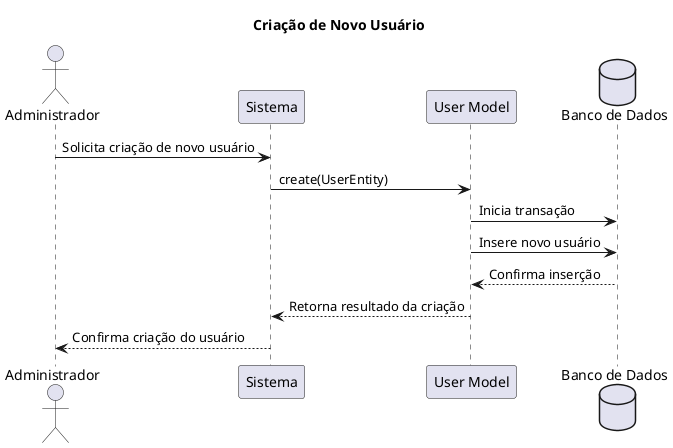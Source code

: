 @startuml Criação de Novo Usuário
title Criação de Novo Usuário

actor "Administrador" as A
participant "Sistema" as S
participant "User Model" as UM
database "Banco de Dados" as DB

A -> S: Solicita criação de novo usuário
S -> UM: create(UserEntity)
UM -> DB: Inicia transação
UM -> DB: Insere novo usuário
DB --> UM: Confirma inserção
UM --> S: Retorna resultado da criação
S --> A: Confirma criação do usuário
@enduml
